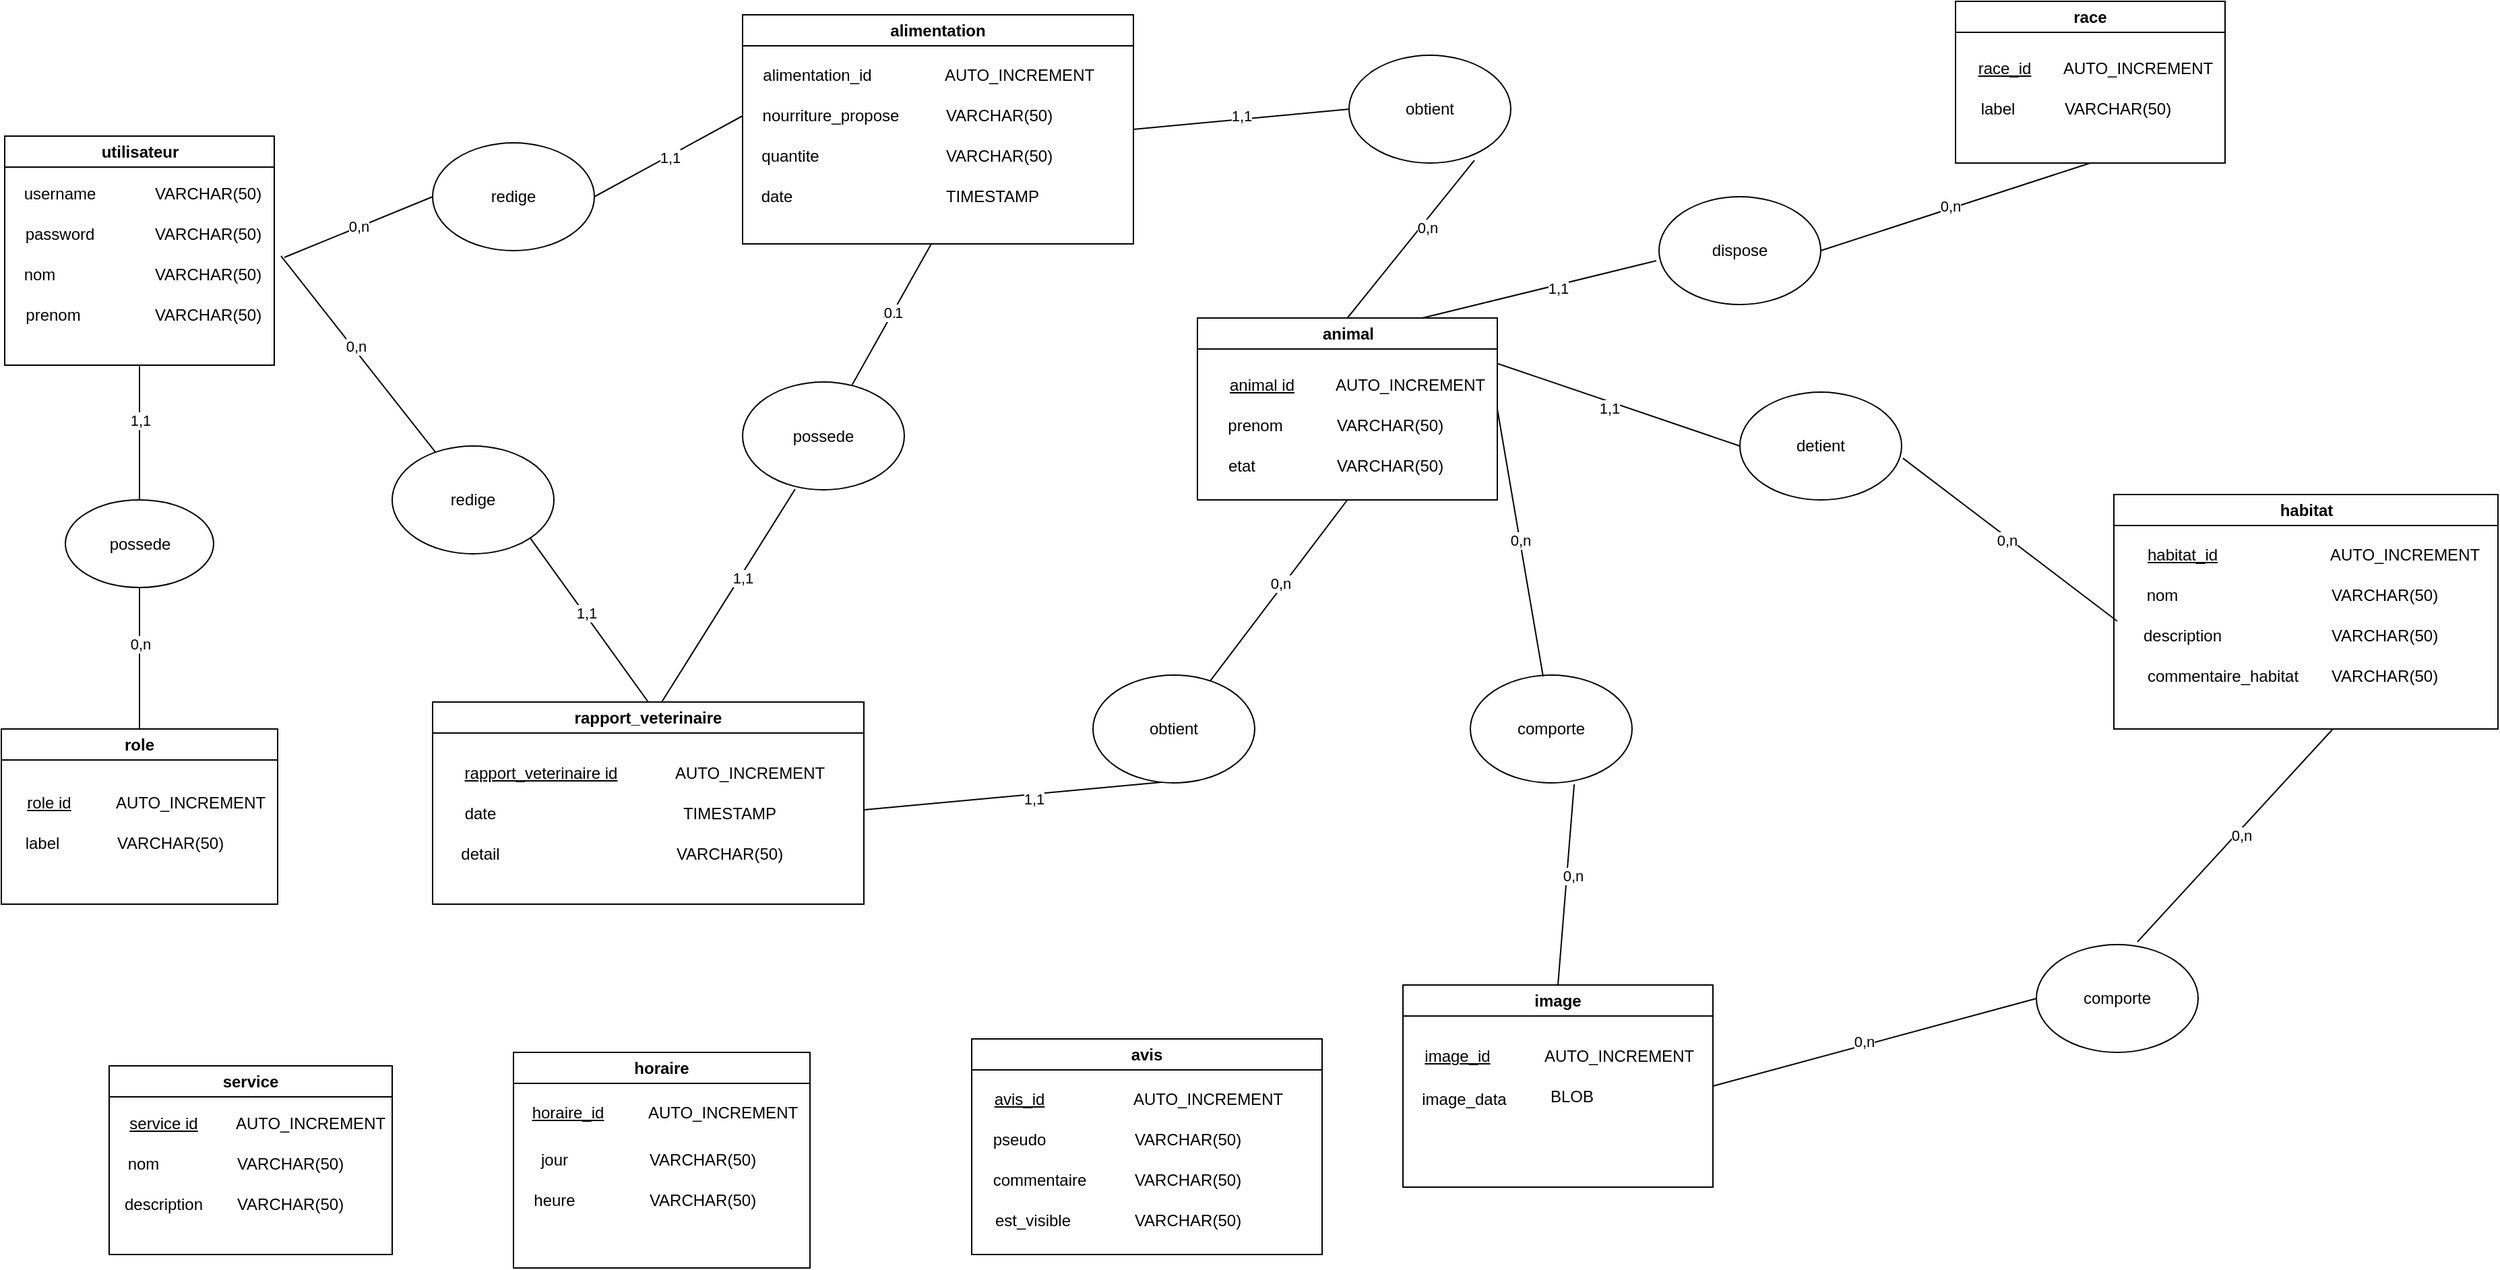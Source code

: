 <mxfile version="24.6.3" type="github">
  <diagram id="C5RBs43oDa-KdzZeNtuy" name="Page-1">
    <mxGraphModel dx="2074" dy="1142" grid="1" gridSize="10" guides="1" tooltips="1" connect="1" arrows="1" fold="1" page="1" pageScale="1" pageWidth="4681" pageHeight="3300" math="0" shadow="0">
      <root>
        <mxCell id="WIyWlLk6GJQsqaUBKTNV-0" />
        <mxCell id="WIyWlLk6GJQsqaUBKTNV-1" parent="WIyWlLk6GJQsqaUBKTNV-0" />
        <mxCell id="Gx_32QAgRP-pfGzvtidm-7" value="utilisateur" style="swimlane;whiteSpace=wrap;html=1;" parent="WIyWlLk6GJQsqaUBKTNV-1" vertex="1">
          <mxGeometry x="82.5" y="120" width="200" height="170" as="geometry" />
        </mxCell>
        <mxCell id="Gx_32QAgRP-pfGzvtidm-8" value="username" style="text;html=1;align=center;verticalAlign=middle;resizable=0;points=[];autosize=1;strokeColor=none;fillColor=none;" parent="Gx_32QAgRP-pfGzvtidm-7" vertex="1">
          <mxGeometry y="28" width="80" height="30" as="geometry" />
        </mxCell>
        <mxCell id="Gx_32QAgRP-pfGzvtidm-11" value="VARCHAR(50)" style="text;html=1;align=center;verticalAlign=middle;resizable=0;points=[];autosize=1;strokeColor=none;fillColor=none;" parent="Gx_32QAgRP-pfGzvtidm-7" vertex="1">
          <mxGeometry x="100" y="58" width="100" height="30" as="geometry" />
        </mxCell>
        <mxCell id="Gx_32QAgRP-pfGzvtidm-14" value="VARCHAR(50)" style="text;html=1;align=center;verticalAlign=middle;resizable=0;points=[];autosize=1;strokeColor=none;fillColor=none;" parent="Gx_32QAgRP-pfGzvtidm-7" vertex="1">
          <mxGeometry x="100" y="88" width="100" height="30" as="geometry" />
        </mxCell>
        <mxCell id="Gx_32QAgRP-pfGzvtidm-15" value="VARCHAR(50)" style="text;html=1;align=center;verticalAlign=middle;resizable=0;points=[];autosize=1;strokeColor=none;fillColor=none;" parent="Gx_32QAgRP-pfGzvtidm-7" vertex="1">
          <mxGeometry x="100" y="118" width="100" height="30" as="geometry" />
        </mxCell>
        <mxCell id="Gx_32QAgRP-pfGzvtidm-9" value="VARCHAR(50)" style="text;html=1;align=center;verticalAlign=middle;resizable=0;points=[];autosize=1;strokeColor=none;fillColor=none;" parent="Gx_32QAgRP-pfGzvtidm-7" vertex="1">
          <mxGeometry x="100" y="28" width="100" height="30" as="geometry" />
        </mxCell>
        <mxCell id="Gx_32QAgRP-pfGzvtidm-13" value="prenom" style="text;html=1;align=center;verticalAlign=middle;resizable=0;points=[];autosize=1;strokeColor=none;fillColor=none;" parent="Gx_32QAgRP-pfGzvtidm-7" vertex="1">
          <mxGeometry y="118" width="70" height="30" as="geometry" />
        </mxCell>
        <mxCell id="Gx_32QAgRP-pfGzvtidm-12" value="nom" style="text;html=1;align=center;verticalAlign=middle;resizable=0;points=[];autosize=1;strokeColor=none;fillColor=none;" parent="Gx_32QAgRP-pfGzvtidm-7" vertex="1">
          <mxGeometry y="88" width="50" height="30" as="geometry" />
        </mxCell>
        <mxCell id="Gx_32QAgRP-pfGzvtidm-10" value="&lt;div&gt;password&lt;/div&gt;" style="text;html=1;align=center;verticalAlign=middle;resizable=0;points=[];autosize=1;strokeColor=none;fillColor=none;" parent="Gx_32QAgRP-pfGzvtidm-7" vertex="1">
          <mxGeometry y="58" width="80" height="30" as="geometry" />
        </mxCell>
        <mxCell id="Gx_32QAgRP-pfGzvtidm-16" value="service" style="swimlane;whiteSpace=wrap;html=1;startSize=23;" parent="WIyWlLk6GJQsqaUBKTNV-1" vertex="1">
          <mxGeometry x="160" y="810" width="210" height="140" as="geometry" />
        </mxCell>
        <mxCell id="Gx_32QAgRP-pfGzvtidm-24" value="&lt;u&gt;service id&lt;/u&gt;" style="text;html=1;align=center;verticalAlign=middle;resizable=0;points=[];autosize=1;strokeColor=none;fillColor=none;" parent="Gx_32QAgRP-pfGzvtidm-16" vertex="1">
          <mxGeometry y="28" width="80" height="30" as="geometry" />
        </mxCell>
        <mxCell id="Gx_32QAgRP-pfGzvtidm-29" value="VARCHAR(50)" style="text;html=1;align=center;verticalAlign=middle;resizable=0;points=[];autosize=1;strokeColor=none;fillColor=none;" parent="Gx_32QAgRP-pfGzvtidm-16" vertex="1">
          <mxGeometry x="84" y="58" width="100" height="30" as="geometry" />
        </mxCell>
        <mxCell id="Gx_32QAgRP-pfGzvtidm-30" value="VARCHAR(50)" style="text;html=1;align=center;verticalAlign=middle;resizable=0;points=[];autosize=1;strokeColor=none;fillColor=none;" parent="Gx_32QAgRP-pfGzvtidm-16" vertex="1">
          <mxGeometry x="84" y="88" width="100" height="30" as="geometry" />
        </mxCell>
        <mxCell id="Gx_32QAgRP-pfGzvtidm-28" value="description" style="text;html=1;align=center;verticalAlign=middle;resizable=0;points=[];autosize=1;strokeColor=none;fillColor=none;" parent="Gx_32QAgRP-pfGzvtidm-16" vertex="1">
          <mxGeometry y="88" width="80" height="30" as="geometry" />
        </mxCell>
        <mxCell id="Gx_32QAgRP-pfGzvtidm-27" value="nom" style="text;html=1;align=center;verticalAlign=middle;resizable=0;points=[];autosize=1;strokeColor=none;fillColor=none;" parent="Gx_32QAgRP-pfGzvtidm-16" vertex="1">
          <mxGeometry y="58" width="50" height="30" as="geometry" />
        </mxCell>
        <mxCell id="Gx_32QAgRP-pfGzvtidm-25" value="AUTO_INCREMENT" style="text;html=1;align=center;verticalAlign=middle;resizable=0;points=[];autosize=1;strokeColor=none;fillColor=none;" parent="Gx_32QAgRP-pfGzvtidm-16" vertex="1">
          <mxGeometry x="84" y="28" width="130" height="30" as="geometry" />
        </mxCell>
        <mxCell id="Gx_32QAgRP-pfGzvtidm-17" value="role" style="swimlane;whiteSpace=wrap;html=1;" parent="WIyWlLk6GJQsqaUBKTNV-1" vertex="1">
          <mxGeometry x="80" y="560" width="205" height="130" as="geometry" />
        </mxCell>
        <mxCell id="Gx_32QAgRP-pfGzvtidm-19" value="&lt;u&gt;role id&lt;/u&gt;" style="text;html=1;align=center;verticalAlign=middle;resizable=0;points=[];autosize=1;strokeColor=none;fillColor=none;" parent="Gx_32QAgRP-pfGzvtidm-17" vertex="1">
          <mxGeometry x="5" y="40" width="60" height="30" as="geometry" />
        </mxCell>
        <mxCell id="Gx_32QAgRP-pfGzvtidm-20" value="AUTO_INCREMENT" style="text;html=1;align=center;verticalAlign=middle;resizable=0;points=[];autosize=1;strokeColor=none;fillColor=none;" parent="Gx_32QAgRP-pfGzvtidm-17" vertex="1">
          <mxGeometry x="75" y="40" width="130" height="30" as="geometry" />
        </mxCell>
        <mxCell id="Gx_32QAgRP-pfGzvtidm-21" value="label" style="text;html=1;align=center;verticalAlign=middle;resizable=0;points=[];autosize=1;strokeColor=none;fillColor=none;" parent="Gx_32QAgRP-pfGzvtidm-17" vertex="1">
          <mxGeometry x="5" y="70" width="50" height="30" as="geometry" />
        </mxCell>
        <mxCell id="Gx_32QAgRP-pfGzvtidm-23" value="VARCHAR(50)" style="text;html=1;align=center;verticalAlign=middle;resizable=0;points=[];autosize=1;strokeColor=none;fillColor=none;" parent="Gx_32QAgRP-pfGzvtidm-17" vertex="1">
          <mxGeometry x="75" y="70" width="100" height="30" as="geometry" />
        </mxCell>
        <mxCell id="Gx_32QAgRP-pfGzvtidm-18" value="rapport_veterinaire" style="swimlane;whiteSpace=wrap;html=1;" parent="WIyWlLk6GJQsqaUBKTNV-1" vertex="1">
          <mxGeometry x="400" y="540" width="320" height="150" as="geometry" />
        </mxCell>
        <mxCell id="Gx_32QAgRP-pfGzvtidm-32" value="date" style="text;html=1;align=center;verticalAlign=middle;resizable=0;points=[];autosize=1;strokeColor=none;fillColor=none;" parent="Gx_32QAgRP-pfGzvtidm-18" vertex="1">
          <mxGeometry x="10" y="68" width="50" height="30" as="geometry" />
        </mxCell>
        <mxCell id="Gx_32QAgRP-pfGzvtidm-31" value="&lt;u&gt;rapport_veterinaire id&lt;/u&gt;" style="text;html=1;align=center;verticalAlign=middle;resizable=0;points=[];autosize=1;strokeColor=none;fillColor=none;" parent="Gx_32QAgRP-pfGzvtidm-18" vertex="1">
          <mxGeometry x="10" y="38" width="140" height="30" as="geometry" />
        </mxCell>
        <mxCell id="Gx_32QAgRP-pfGzvtidm-34" value="AUTO_INCREMENT" style="text;html=1;align=center;verticalAlign=middle;resizable=0;points=[];autosize=1;strokeColor=none;fillColor=none;" parent="Gx_32QAgRP-pfGzvtidm-18" vertex="1">
          <mxGeometry x="170" y="38" width="130" height="30" as="geometry" />
        </mxCell>
        <mxCell id="Gx_32QAgRP-pfGzvtidm-35" value="TIMESTAMP" style="text;html=1;align=center;verticalAlign=middle;resizable=0;points=[];autosize=1;strokeColor=none;fillColor=none;" parent="Gx_32QAgRP-pfGzvtidm-18" vertex="1">
          <mxGeometry x="175" y="68" width="90" height="30" as="geometry" />
        </mxCell>
        <mxCell id="Gx_32QAgRP-pfGzvtidm-36" value="detail" style="text;html=1;align=center;verticalAlign=middle;resizable=0;points=[];autosize=1;strokeColor=none;fillColor=none;" parent="Gx_32QAgRP-pfGzvtidm-18" vertex="1">
          <mxGeometry x="10" y="98" width="50" height="30" as="geometry" />
        </mxCell>
        <mxCell id="Gx_32QAgRP-pfGzvtidm-37" value="VARCHAR(50)" style="text;html=1;align=center;verticalAlign=middle;resizable=0;points=[];autosize=1;strokeColor=none;fillColor=none;" parent="Gx_32QAgRP-pfGzvtidm-18" vertex="1">
          <mxGeometry x="170" y="98" width="100" height="30" as="geometry" />
        </mxCell>
        <mxCell id="Gx_32QAgRP-pfGzvtidm-38" value="animal" style="swimlane;whiteSpace=wrap;html=1;startSize=23;" parent="WIyWlLk6GJQsqaUBKTNV-1" vertex="1">
          <mxGeometry x="967.5" y="255" width="222.5" height="135" as="geometry" />
        </mxCell>
        <mxCell id="Gx_32QAgRP-pfGzvtidm-41" value="&lt;u&gt;animal id&lt;/u&gt;" style="text;html=1;align=center;verticalAlign=middle;resizable=0;points=[];autosize=1;strokeColor=none;fillColor=none;" parent="Gx_32QAgRP-pfGzvtidm-38" vertex="1">
          <mxGeometry x="12.5" y="35" width="70" height="30" as="geometry" />
        </mxCell>
        <mxCell id="Gx_32QAgRP-pfGzvtidm-42" value="AUTO_INCREMENT" style="text;html=1;align=center;verticalAlign=middle;resizable=0;points=[];autosize=1;strokeColor=none;fillColor=none;" parent="Gx_32QAgRP-pfGzvtidm-38" vertex="1">
          <mxGeometry x="92.5" y="35" width="130" height="30" as="geometry" />
        </mxCell>
        <mxCell id="Gx_32QAgRP-pfGzvtidm-44" value="etat" style="text;html=1;align=center;verticalAlign=middle;resizable=0;points=[];autosize=1;strokeColor=none;fillColor=none;" parent="Gx_32QAgRP-pfGzvtidm-38" vertex="1">
          <mxGeometry x="12.5" y="95" width="40" height="30" as="geometry" />
        </mxCell>
        <mxCell id="Gx_32QAgRP-pfGzvtidm-45" value="VARCHAR(50)" style="text;html=1;align=center;verticalAlign=middle;resizable=0;points=[];autosize=1;strokeColor=none;fillColor=none;" parent="Gx_32QAgRP-pfGzvtidm-38" vertex="1">
          <mxGeometry x="92.5" y="65" width="100" height="30" as="geometry" />
        </mxCell>
        <mxCell id="Gx_32QAgRP-pfGzvtidm-46" value="VARCHAR(50)" style="text;html=1;align=center;verticalAlign=middle;resizable=0;points=[];autosize=1;strokeColor=none;fillColor=none;" parent="Gx_32QAgRP-pfGzvtidm-38" vertex="1">
          <mxGeometry x="92.5" y="95" width="100" height="30" as="geometry" />
        </mxCell>
        <mxCell id="Gx_32QAgRP-pfGzvtidm-43" value="prenom" style="text;html=1;align=center;verticalAlign=middle;resizable=0;points=[];autosize=1;strokeColor=none;fillColor=none;" parent="Gx_32QAgRP-pfGzvtidm-38" vertex="1">
          <mxGeometry x="7.5" y="65" width="70" height="30" as="geometry" />
        </mxCell>
        <mxCell id="Gx_32QAgRP-pfGzvtidm-39" value="race" style="swimlane;whiteSpace=wrap;html=1;" parent="WIyWlLk6GJQsqaUBKTNV-1" vertex="1">
          <mxGeometry x="1530" y="20" width="200" height="120" as="geometry" />
        </mxCell>
        <mxCell id="Gx_32QAgRP-pfGzvtidm-48" value="label" style="text;html=1;align=center;verticalAlign=middle;resizable=0;points=[];autosize=1;strokeColor=none;fillColor=none;" parent="Gx_32QAgRP-pfGzvtidm-39" vertex="1">
          <mxGeometry x="6" y="65" width="50" height="30" as="geometry" />
        </mxCell>
        <mxCell id="Gx_32QAgRP-pfGzvtidm-47" value="&lt;u&gt;race_id&lt;/u&gt;" style="text;html=1;align=center;verticalAlign=middle;resizable=0;points=[];autosize=1;strokeColor=none;fillColor=none;" parent="Gx_32QAgRP-pfGzvtidm-39" vertex="1">
          <mxGeometry x="6" y="35" width="60" height="30" as="geometry" />
        </mxCell>
        <mxCell id="Gx_32QAgRP-pfGzvtidm-51" value="AUTO_INCREMENT" style="text;html=1;align=center;verticalAlign=middle;resizable=0;points=[];autosize=1;strokeColor=none;fillColor=none;" parent="Gx_32QAgRP-pfGzvtidm-39" vertex="1">
          <mxGeometry x="70" y="35" width="130" height="30" as="geometry" />
        </mxCell>
        <mxCell id="Gx_32QAgRP-pfGzvtidm-52" value="VARCHAR(50)" style="text;html=1;align=center;verticalAlign=middle;resizable=0;points=[];autosize=1;strokeColor=none;fillColor=none;" parent="Gx_32QAgRP-pfGzvtidm-39" vertex="1">
          <mxGeometry x="70" y="65" width="100" height="30" as="geometry" />
        </mxCell>
        <mxCell id="Gx_32QAgRP-pfGzvtidm-63" value="image" style="swimlane;whiteSpace=wrap;html=1;" parent="WIyWlLk6GJQsqaUBKTNV-1" vertex="1">
          <mxGeometry x="1120" y="750" width="230" height="150" as="geometry">
            <mxRectangle x="890" y="430" width="140" height="30" as="alternateBounds" />
          </mxGeometry>
        </mxCell>
        <mxCell id="Gx_32QAgRP-pfGzvtidm-64" value="&lt;u&gt;image_id&lt;/u&gt;" style="text;html=1;align=center;verticalAlign=middle;resizable=0;points=[];autosize=1;strokeColor=none;fillColor=none;" parent="Gx_32QAgRP-pfGzvtidm-63" vertex="1">
          <mxGeometry y="38" width="80" height="30" as="geometry" />
        </mxCell>
        <mxCell id="Gx_32QAgRP-pfGzvtidm-66" value="BLOB" style="text;html=1;align=center;verticalAlign=middle;resizable=0;points=[];autosize=1;strokeColor=none;fillColor=none;" parent="Gx_32QAgRP-pfGzvtidm-63" vertex="1">
          <mxGeometry x="95" y="68" width="60" height="30" as="geometry" />
        </mxCell>
        <mxCell id="Gx_32QAgRP-pfGzvtidm-67" value="AUTO_INCREMENT" style="text;html=1;align=center;verticalAlign=middle;resizable=0;points=[];autosize=1;strokeColor=none;fillColor=none;" parent="Gx_32QAgRP-pfGzvtidm-63" vertex="1">
          <mxGeometry x="95" y="38" width="130" height="30" as="geometry" />
        </mxCell>
        <mxCell id="Gx_32QAgRP-pfGzvtidm-65" value="image_data" style="text;html=1;align=center;verticalAlign=middle;resizable=0;points=[];autosize=1;strokeColor=none;fillColor=none;" parent="Gx_32QAgRP-pfGzvtidm-63" vertex="1">
          <mxGeometry y="70" width="90" height="30" as="geometry" />
        </mxCell>
        <mxCell id="Gx_32QAgRP-pfGzvtidm-40" value="habitat" style="swimlane;whiteSpace=wrap;html=1;" parent="WIyWlLk6GJQsqaUBKTNV-1" vertex="1">
          <mxGeometry x="1647.5" y="386" width="285" height="174" as="geometry" />
        </mxCell>
        <mxCell id="Gx_32QAgRP-pfGzvtidm-49" value="&lt;u&gt;habitat_id&lt;/u&gt;" style="text;html=1;align=center;verticalAlign=middle;resizable=0;points=[];autosize=1;strokeColor=none;fillColor=none;" parent="Gx_32QAgRP-pfGzvtidm-40" vertex="1">
          <mxGeometry x="10" y="30" width="80" height="30" as="geometry" />
        </mxCell>
        <mxCell id="Gx_32QAgRP-pfGzvtidm-53" value="AUTO_INCREMENT" style="text;html=1;align=center;verticalAlign=middle;resizable=0;points=[];autosize=1;strokeColor=none;fillColor=none;" parent="Gx_32QAgRP-pfGzvtidm-40" vertex="1">
          <mxGeometry x="150" y="30" width="130" height="30" as="geometry" />
        </mxCell>
        <mxCell id="Gx_32QAgRP-pfGzvtidm-54" value="nom" style="text;html=1;align=center;verticalAlign=middle;resizable=0;points=[];autosize=1;strokeColor=none;fillColor=none;" parent="Gx_32QAgRP-pfGzvtidm-40" vertex="1">
          <mxGeometry x="10" y="60" width="50" height="30" as="geometry" />
        </mxCell>
        <mxCell id="Gx_32QAgRP-pfGzvtidm-55" value="description" style="text;html=1;align=center;verticalAlign=middle;resizable=0;points=[];autosize=1;strokeColor=none;fillColor=none;" parent="Gx_32QAgRP-pfGzvtidm-40" vertex="1">
          <mxGeometry x="10" y="90" width="80" height="30" as="geometry" />
        </mxCell>
        <mxCell id="Gx_32QAgRP-pfGzvtidm-56" value="commentaire_habitat" style="text;html=1;align=center;verticalAlign=middle;resizable=0;points=[];autosize=1;strokeColor=none;fillColor=none;" parent="Gx_32QAgRP-pfGzvtidm-40" vertex="1">
          <mxGeometry x="10" y="120" width="140" height="30" as="geometry" />
        </mxCell>
        <mxCell id="Gx_32QAgRP-pfGzvtidm-61" value="VARCHAR(50)" style="text;html=1;align=center;verticalAlign=middle;resizable=0;points=[];autosize=1;strokeColor=none;fillColor=none;" parent="Gx_32QAgRP-pfGzvtidm-40" vertex="1">
          <mxGeometry x="150" y="120" width="100" height="30" as="geometry" />
        </mxCell>
        <mxCell id="Gx_32QAgRP-pfGzvtidm-60" value="VARCHAR(50)" style="text;html=1;align=center;verticalAlign=middle;resizable=0;points=[];autosize=1;strokeColor=none;fillColor=none;" parent="Gx_32QAgRP-pfGzvtidm-40" vertex="1">
          <mxGeometry x="150" y="90" width="100" height="30" as="geometry" />
        </mxCell>
        <mxCell id="Gx_32QAgRP-pfGzvtidm-62" value="VARCHAR(50)" style="text;html=1;align=center;verticalAlign=middle;resizable=0;points=[];autosize=1;strokeColor=none;fillColor=none;" parent="Gx_32QAgRP-pfGzvtidm-40" vertex="1">
          <mxGeometry x="150" y="60" width="100" height="30" as="geometry" />
        </mxCell>
        <mxCell id="Gx_32QAgRP-pfGzvtidm-68" value="avis" style="swimlane;whiteSpace=wrap;html=1;" parent="WIyWlLk6GJQsqaUBKTNV-1" vertex="1">
          <mxGeometry x="800" y="790" width="260" height="160" as="geometry" />
        </mxCell>
        <mxCell id="Gx_32QAgRP-pfGzvtidm-69" value="&lt;u&gt;avis_id&lt;/u&gt;" style="text;html=1;align=center;verticalAlign=middle;resizable=0;points=[];autosize=1;strokeColor=none;fillColor=none;" parent="Gx_32QAgRP-pfGzvtidm-68" vertex="1">
          <mxGeometry x="5" y="30" width="60" height="30" as="geometry" />
        </mxCell>
        <mxCell id="Gx_32QAgRP-pfGzvtidm-72" value="AUTO_INCREMENT" style="text;html=1;align=center;verticalAlign=middle;resizable=0;points=[];autosize=1;strokeColor=none;fillColor=none;" parent="Gx_32QAgRP-pfGzvtidm-68" vertex="1">
          <mxGeometry x="110" y="30" width="130" height="30" as="geometry" />
        </mxCell>
        <mxCell id="Gx_32QAgRP-pfGzvtidm-70" value="pseudo" style="text;html=1;align=center;verticalAlign=middle;resizable=0;points=[];autosize=1;strokeColor=none;fillColor=none;rotation=0;" parent="Gx_32QAgRP-pfGzvtidm-68" vertex="1">
          <mxGeometry y="60" width="70" height="30" as="geometry" />
        </mxCell>
        <mxCell id="Gx_32QAgRP-pfGzvtidm-71" value="commentaire" style="text;html=1;align=center;verticalAlign=middle;resizable=0;points=[];autosize=1;strokeColor=none;fillColor=none;" parent="Gx_32QAgRP-pfGzvtidm-68" vertex="1">
          <mxGeometry y="90" width="100" height="30" as="geometry" />
        </mxCell>
        <mxCell id="Gx_32QAgRP-pfGzvtidm-73" value="est_visible" style="text;html=1;align=center;verticalAlign=middle;resizable=0;points=[];autosize=1;strokeColor=none;fillColor=none;" parent="Gx_32QAgRP-pfGzvtidm-68" vertex="1">
          <mxGeometry x="5" y="120" width="80" height="30" as="geometry" />
        </mxCell>
        <mxCell id="Gx_32QAgRP-pfGzvtidm-76" value="VARCHAR(50)" style="text;html=1;align=center;verticalAlign=middle;resizable=0;points=[];autosize=1;strokeColor=none;fillColor=none;" parent="Gx_32QAgRP-pfGzvtidm-68" vertex="1">
          <mxGeometry x="110" y="60" width="100" height="30" as="geometry" />
        </mxCell>
        <mxCell id="Gx_32QAgRP-pfGzvtidm-75" value="VARCHAR(50)" style="text;html=1;align=center;verticalAlign=middle;resizable=0;points=[];autosize=1;strokeColor=none;fillColor=none;" parent="Gx_32QAgRP-pfGzvtidm-68" vertex="1">
          <mxGeometry x="110" y="90" width="100" height="30" as="geometry" />
        </mxCell>
        <mxCell id="Gx_32QAgRP-pfGzvtidm-74" value="VARCHAR(50)" style="text;html=1;align=center;verticalAlign=middle;resizable=0;points=[];autosize=1;strokeColor=none;fillColor=none;" parent="Gx_32QAgRP-pfGzvtidm-68" vertex="1">
          <mxGeometry x="110" y="120" width="100" height="30" as="geometry" />
        </mxCell>
        <mxCell id="Gx_32QAgRP-pfGzvtidm-79" value="alimentation" style="swimlane;whiteSpace=wrap;html=1;" parent="WIyWlLk6GJQsqaUBKTNV-1" vertex="1">
          <mxGeometry x="630" y="30" width="290" height="170" as="geometry" />
        </mxCell>
        <mxCell id="Gx_32QAgRP-pfGzvtidm-80" value="alimentation_id" style="text;html=1;align=center;verticalAlign=middle;resizable=0;points=[];autosize=1;strokeColor=none;fillColor=none;" parent="Gx_32QAgRP-pfGzvtidm-79" vertex="1">
          <mxGeometry y="30" width="110" height="30" as="geometry" />
        </mxCell>
        <mxCell id="Gx_32QAgRP-pfGzvtidm-81" value="AUTO_INCREMENT" style="text;html=1;align=center;verticalAlign=middle;resizable=0;points=[];autosize=1;strokeColor=none;fillColor=none;" parent="Gx_32QAgRP-pfGzvtidm-79" vertex="1">
          <mxGeometry x="140" y="30" width="130" height="30" as="geometry" />
        </mxCell>
        <mxCell id="Gx_32QAgRP-pfGzvtidm-82" value="nourriture_propose" style="text;html=1;align=center;verticalAlign=middle;resizable=0;points=[];autosize=1;strokeColor=none;fillColor=none;" parent="Gx_32QAgRP-pfGzvtidm-79" vertex="1">
          <mxGeometry y="60" width="130" height="30" as="geometry" />
        </mxCell>
        <mxCell id="Gx_32QAgRP-pfGzvtidm-83" value="VARCHAR(50)" style="text;html=1;align=center;verticalAlign=middle;resizable=0;points=[];autosize=1;strokeColor=none;fillColor=none;" parent="Gx_32QAgRP-pfGzvtidm-79" vertex="1">
          <mxGeometry x="140" y="60" width="100" height="30" as="geometry" />
        </mxCell>
        <mxCell id="Gx_32QAgRP-pfGzvtidm-84" value="quantite" style="text;html=1;align=center;verticalAlign=middle;resizable=0;points=[];autosize=1;strokeColor=none;fillColor=none;" parent="Gx_32QAgRP-pfGzvtidm-79" vertex="1">
          <mxGeometry y="90" width="70" height="30" as="geometry" />
        </mxCell>
        <mxCell id="Gx_32QAgRP-pfGzvtidm-85" value="VARCHAR(50)" style="text;html=1;align=center;verticalAlign=middle;resizable=0;points=[];autosize=1;strokeColor=none;fillColor=none;" parent="Gx_32QAgRP-pfGzvtidm-79" vertex="1">
          <mxGeometry x="140" y="90" width="100" height="30" as="geometry" />
        </mxCell>
        <mxCell id="Gx_32QAgRP-pfGzvtidm-86" value="date" style="text;html=1;align=center;verticalAlign=middle;resizable=0;points=[];autosize=1;strokeColor=none;fillColor=none;" parent="Gx_32QAgRP-pfGzvtidm-79" vertex="1">
          <mxGeometry y="120" width="50" height="30" as="geometry" />
        </mxCell>
        <mxCell id="PY_8za8JuoIm6AC52b_F-0" value="TIMESTAMP" style="text;html=1;align=center;verticalAlign=middle;resizable=0;points=[];autosize=1;strokeColor=none;fillColor=none;" parent="Gx_32QAgRP-pfGzvtidm-79" vertex="1">
          <mxGeometry x="140" y="120" width="90" height="30" as="geometry" />
        </mxCell>
        <mxCell id="Gx_32QAgRP-pfGzvtidm-94" value="possede" style="ellipse;whiteSpace=wrap;html=1;" parent="WIyWlLk6GJQsqaUBKTNV-1" vertex="1">
          <mxGeometry x="127.5" y="390" width="110" height="65" as="geometry" />
        </mxCell>
        <mxCell id="Gx_32QAgRP-pfGzvtidm-98" value="" style="endArrow=none;html=1;rounded=0;exitX=0.5;exitY=0;exitDx=0;exitDy=0;entryX=0.5;entryY=1;entryDx=0;entryDy=0;" parent="WIyWlLk6GJQsqaUBKTNV-1" source="Gx_32QAgRP-pfGzvtidm-17" target="Gx_32QAgRP-pfGzvtidm-94" edge="1">
          <mxGeometry width="50" height="50" relative="1" as="geometry">
            <mxPoint x="920" y="520" as="sourcePoint" />
            <mxPoint x="970" y="470" as="targetPoint" />
          </mxGeometry>
        </mxCell>
        <mxCell id="Gx_32QAgRP-pfGzvtidm-131" value="0,n" style="edgeLabel;html=1;align=center;verticalAlign=middle;resizable=0;points=[];" parent="Gx_32QAgRP-pfGzvtidm-98" vertex="1" connectable="0">
          <mxGeometry x="0.2" y="1" relative="1" as="geometry">
            <mxPoint x="1" as="offset" />
          </mxGeometry>
        </mxCell>
        <mxCell id="Gx_32QAgRP-pfGzvtidm-101" value="" style="endArrow=none;html=1;rounded=0;exitX=0.5;exitY=0;exitDx=0;exitDy=0;entryX=0.5;entryY=1;entryDx=0;entryDy=0;" parent="WIyWlLk6GJQsqaUBKTNV-1" source="Gx_32QAgRP-pfGzvtidm-94" target="Gx_32QAgRP-pfGzvtidm-7" edge="1">
          <mxGeometry width="50" height="50" relative="1" as="geometry">
            <mxPoint x="920" y="520" as="sourcePoint" />
            <mxPoint x="970" y="470" as="targetPoint" />
          </mxGeometry>
        </mxCell>
        <mxCell id="Gx_32QAgRP-pfGzvtidm-132" value="1,1" style="edgeLabel;html=1;align=center;verticalAlign=middle;resizable=0;points=[];" parent="Gx_32QAgRP-pfGzvtidm-101" vertex="1" connectable="0">
          <mxGeometry x="0.18" y="1" relative="1" as="geometry">
            <mxPoint x="1" as="offset" />
          </mxGeometry>
        </mxCell>
        <mxCell id="Gx_32QAgRP-pfGzvtidm-102" value="redige" style="ellipse;whiteSpace=wrap;html=1;" parent="WIyWlLk6GJQsqaUBKTNV-1" vertex="1">
          <mxGeometry x="370" y="350" width="120" height="80" as="geometry" />
        </mxCell>
        <mxCell id="Gx_32QAgRP-pfGzvtidm-104" value="" style="endArrow=none;html=1;rounded=0;exitX=0.5;exitY=0;exitDx=0;exitDy=0;entryX=1;entryY=1;entryDx=0;entryDy=0;" parent="WIyWlLk6GJQsqaUBKTNV-1" source="Gx_32QAgRP-pfGzvtidm-18" target="Gx_32QAgRP-pfGzvtidm-102" edge="1">
          <mxGeometry width="50" height="50" relative="1" as="geometry">
            <mxPoint x="920" y="520" as="sourcePoint" />
            <mxPoint x="970" y="470" as="targetPoint" />
          </mxGeometry>
        </mxCell>
        <mxCell id="Gx_32QAgRP-pfGzvtidm-134" value="1,1" style="edgeLabel;html=1;align=center;verticalAlign=middle;resizable=0;points=[];" parent="Gx_32QAgRP-pfGzvtidm-104" vertex="1" connectable="0">
          <mxGeometry x="0.073" y="-1" relative="1" as="geometry">
            <mxPoint as="offset" />
          </mxGeometry>
        </mxCell>
        <mxCell id="Gx_32QAgRP-pfGzvtidm-105" value="" style="endArrow=none;html=1;rounded=0;entryX=1.05;entryY=0.033;entryDx=0;entryDy=0;entryPerimeter=0;" parent="WIyWlLk6GJQsqaUBKTNV-1" source="Gx_32QAgRP-pfGzvtidm-102" target="Gx_32QAgRP-pfGzvtidm-14" edge="1">
          <mxGeometry width="50" height="50" relative="1" as="geometry">
            <mxPoint x="920" y="520" as="sourcePoint" />
            <mxPoint x="970" y="470" as="targetPoint" />
          </mxGeometry>
        </mxCell>
        <mxCell id="Gx_32QAgRP-pfGzvtidm-133" value="0,n" style="edgeLabel;html=1;align=center;verticalAlign=middle;resizable=0;points=[];" parent="Gx_32QAgRP-pfGzvtidm-105" vertex="1" connectable="0">
          <mxGeometry x="0.061" y="-2" relative="1" as="geometry">
            <mxPoint as="offset" />
          </mxGeometry>
        </mxCell>
        <mxCell id="Gx_32QAgRP-pfGzvtidm-106" value="obtient" style="ellipse;whiteSpace=wrap;html=1;" parent="WIyWlLk6GJQsqaUBKTNV-1" vertex="1">
          <mxGeometry x="890" y="520" width="120" height="80" as="geometry" />
        </mxCell>
        <mxCell id="Gx_32QAgRP-pfGzvtidm-107" value="" style="endArrow=none;html=1;rounded=0;exitX=0.5;exitY=0;exitDx=0;exitDy=0;entryX=0.425;entryY=0.994;entryDx=0;entryDy=0;entryPerimeter=0;" parent="WIyWlLk6GJQsqaUBKTNV-1" target="Gx_32QAgRP-pfGzvtidm-106" edge="1">
          <mxGeometry width="50" height="50" relative="1" as="geometry">
            <mxPoint x="720" y="620" as="sourcePoint" />
            <mxPoint x="980" y="550" as="targetPoint" />
          </mxGeometry>
        </mxCell>
        <mxCell id="Gx_32QAgRP-pfGzvtidm-135" value="1,1" style="edgeLabel;html=1;align=center;verticalAlign=middle;resizable=0;points=[];" parent="Gx_32QAgRP-pfGzvtidm-107" vertex="1" connectable="0">
          <mxGeometry x="0.139" y="-2" relative="1" as="geometry">
            <mxPoint y="1" as="offset" />
          </mxGeometry>
        </mxCell>
        <mxCell id="Gx_32QAgRP-pfGzvtidm-108" value="" style="endArrow=none;html=1;rounded=0;exitX=0.5;exitY=1;exitDx=0;exitDy=0;" parent="WIyWlLk6GJQsqaUBKTNV-1" source="Gx_32QAgRP-pfGzvtidm-38" target="Gx_32QAgRP-pfGzvtidm-106" edge="1">
          <mxGeometry width="50" height="50" relative="1" as="geometry">
            <mxPoint x="920" y="520" as="sourcePoint" />
            <mxPoint x="970" y="470" as="targetPoint" />
          </mxGeometry>
        </mxCell>
        <mxCell id="Gx_32QAgRP-pfGzvtidm-136" value="0,n" style="edgeLabel;html=1;align=center;verticalAlign=middle;resizable=0;points=[];" parent="Gx_32QAgRP-pfGzvtidm-108" vertex="1" connectable="0">
          <mxGeometry x="-0.056" y="-3" relative="1" as="geometry">
            <mxPoint as="offset" />
          </mxGeometry>
        </mxCell>
        <mxCell id="Gx_32QAgRP-pfGzvtidm-109" value="redige" style="ellipse;whiteSpace=wrap;html=1;" parent="WIyWlLk6GJQsqaUBKTNV-1" vertex="1">
          <mxGeometry x="400" y="125" width="120" height="80" as="geometry" />
        </mxCell>
        <mxCell id="Gx_32QAgRP-pfGzvtidm-110" value="" style="endArrow=none;html=1;rounded=0;exitX=1;exitY=0.5;exitDx=0;exitDy=0;entryX=0;entryY=0.5;entryDx=0;entryDy=0;entryPerimeter=0;" parent="WIyWlLk6GJQsqaUBKTNV-1" source="Gx_32QAgRP-pfGzvtidm-109" target="Gx_32QAgRP-pfGzvtidm-82" edge="1">
          <mxGeometry width="50" height="50" relative="1" as="geometry">
            <mxPoint x="920" y="520" as="sourcePoint" />
            <mxPoint x="970" y="470" as="targetPoint" />
          </mxGeometry>
        </mxCell>
        <mxCell id="Gx_32QAgRP-pfGzvtidm-113" value="1,1" style="edgeLabel;html=1;align=center;verticalAlign=middle;resizable=0;points=[];" parent="Gx_32QAgRP-pfGzvtidm-110" vertex="1" connectable="0">
          <mxGeometry x="0.006" y="-1" relative="1" as="geometry">
            <mxPoint as="offset" />
          </mxGeometry>
        </mxCell>
        <mxCell id="Gx_32QAgRP-pfGzvtidm-111" value="" style="endArrow=none;html=1;rounded=0;exitX=0;exitY=0.5;exitDx=0;exitDy=0;" parent="WIyWlLk6GJQsqaUBKTNV-1" source="Gx_32QAgRP-pfGzvtidm-109" edge="1">
          <mxGeometry width="50" height="50" relative="1" as="geometry">
            <mxPoint x="920" y="520" as="sourcePoint" />
            <mxPoint x="290" y="210" as="targetPoint" />
          </mxGeometry>
        </mxCell>
        <mxCell id="Gx_32QAgRP-pfGzvtidm-112" value="0,n" style="edgeLabel;html=1;align=center;verticalAlign=middle;resizable=0;points=[];" parent="Gx_32QAgRP-pfGzvtidm-111" vertex="1" connectable="0">
          <mxGeometry x="-0.01" y="-1" relative="1" as="geometry">
            <mxPoint as="offset" />
          </mxGeometry>
        </mxCell>
        <mxCell id="Gx_32QAgRP-pfGzvtidm-114" value="possede" style="ellipse;whiteSpace=wrap;html=1;" parent="WIyWlLk6GJQsqaUBKTNV-1" vertex="1">
          <mxGeometry x="630" y="302.5" width="120" height="80" as="geometry" />
        </mxCell>
        <mxCell id="Gx_32QAgRP-pfGzvtidm-115" value="" style="endArrow=none;html=1;rounded=0;" parent="WIyWlLk6GJQsqaUBKTNV-1" source="Gx_32QAgRP-pfGzvtidm-114" edge="1">
          <mxGeometry width="50" height="50" relative="1" as="geometry">
            <mxPoint x="710" y="300" as="sourcePoint" />
            <mxPoint x="770" y="200" as="targetPoint" />
          </mxGeometry>
        </mxCell>
        <mxCell id="Gx_32QAgRP-pfGzvtidm-117" value="1,1" style="edgeLabel;html=1;align=center;verticalAlign=middle;resizable=0;points=[];" parent="Gx_32QAgRP-pfGzvtidm-115" vertex="1" connectable="0">
          <mxGeometry x="0.029" y="1" relative="1" as="geometry">
            <mxPoint as="offset" />
          </mxGeometry>
        </mxCell>
        <mxCell id="0TEWWvbF_GHZRG7z3nIJ-0" value="0." style="edgeLabel;html=1;align=center;verticalAlign=middle;resizable=0;points=[];" parent="Gx_32QAgRP-pfGzvtidm-115" vertex="1" connectable="0">
          <mxGeometry x="-0.013" y="2" relative="1" as="geometry">
            <mxPoint y="-1" as="offset" />
          </mxGeometry>
        </mxCell>
        <mxCell id="Gx_32QAgRP-pfGzvtidm-116" value="" style="endArrow=none;html=1;rounded=0;entryX=0.325;entryY=0.994;entryDx=0;entryDy=0;entryPerimeter=0;" parent="WIyWlLk6GJQsqaUBKTNV-1" target="Gx_32QAgRP-pfGzvtidm-114" edge="1">
          <mxGeometry width="50" height="50" relative="1" as="geometry">
            <mxPoint x="570" y="540" as="sourcePoint" />
            <mxPoint x="970" y="470" as="targetPoint" />
          </mxGeometry>
        </mxCell>
        <mxCell id="Gx_32QAgRP-pfGzvtidm-118" value="1,1" style="edgeLabel;html=1;align=center;verticalAlign=middle;resizable=0;points=[];" parent="Gx_32QAgRP-pfGzvtidm-116" vertex="1" connectable="0">
          <mxGeometry x="0.163" y="-2" relative="1" as="geometry">
            <mxPoint y="-1" as="offset" />
          </mxGeometry>
        </mxCell>
        <mxCell id="Gx_32QAgRP-pfGzvtidm-121" value="obtient" style="ellipse;whiteSpace=wrap;html=1;" parent="WIyWlLk6GJQsqaUBKTNV-1" vertex="1">
          <mxGeometry x="1080" y="60" width="120" height="80" as="geometry" />
        </mxCell>
        <mxCell id="Gx_32QAgRP-pfGzvtidm-122" value="" style="endArrow=none;html=1;rounded=0;entryX=0.775;entryY=0.975;entryDx=0;entryDy=0;entryPerimeter=0;exitX=0.5;exitY=0;exitDx=0;exitDy=0;" parent="WIyWlLk6GJQsqaUBKTNV-1" source="Gx_32QAgRP-pfGzvtidm-38" target="Gx_32QAgRP-pfGzvtidm-121" edge="1">
          <mxGeometry width="50" height="50" relative="1" as="geometry">
            <mxPoint x="920" y="520" as="sourcePoint" />
            <mxPoint x="970" y="470" as="targetPoint" />
          </mxGeometry>
        </mxCell>
        <mxCell id="Gx_32QAgRP-pfGzvtidm-125" value="0,n" style="edgeLabel;html=1;align=center;verticalAlign=middle;resizable=0;points=[];" parent="Gx_32QAgRP-pfGzvtidm-122" vertex="1" connectable="0">
          <mxGeometry x="0.186" y="-4" relative="1" as="geometry">
            <mxPoint as="offset" />
          </mxGeometry>
        </mxCell>
        <mxCell id="Gx_32QAgRP-pfGzvtidm-123" value="" style="endArrow=none;html=1;rounded=0;entryX=0;entryY=0.5;entryDx=0;entryDy=0;exitX=1;exitY=0.5;exitDx=0;exitDy=0;" parent="WIyWlLk6GJQsqaUBKTNV-1" source="Gx_32QAgRP-pfGzvtidm-79" target="Gx_32QAgRP-pfGzvtidm-121" edge="1">
          <mxGeometry width="50" height="50" relative="1" as="geometry">
            <mxPoint x="920" y="520" as="sourcePoint" />
            <mxPoint x="970" y="470" as="targetPoint" />
          </mxGeometry>
        </mxCell>
        <mxCell id="Gx_32QAgRP-pfGzvtidm-124" value="1,1" style="edgeLabel;html=1;align=center;verticalAlign=middle;resizable=0;points=[];" parent="Gx_32QAgRP-pfGzvtidm-123" vertex="1" connectable="0">
          <mxGeometry x="0.004" y="3" relative="1" as="geometry">
            <mxPoint as="offset" />
          </mxGeometry>
        </mxCell>
        <mxCell id="Gx_32QAgRP-pfGzvtidm-126" value="comporte" style="ellipse;whiteSpace=wrap;html=1;" parent="WIyWlLk6GJQsqaUBKTNV-1" vertex="1">
          <mxGeometry x="1170" y="520" width="120" height="80" as="geometry" />
        </mxCell>
        <mxCell id="Gx_32QAgRP-pfGzvtidm-127" value="" style="endArrow=none;html=1;rounded=0;exitX=0.5;exitY=0;exitDx=0;exitDy=0;entryX=0.642;entryY=1.013;entryDx=0;entryDy=0;entryPerimeter=0;" parent="WIyWlLk6GJQsqaUBKTNV-1" source="Gx_32QAgRP-pfGzvtidm-63" target="Gx_32QAgRP-pfGzvtidm-126" edge="1">
          <mxGeometry width="50" height="50" relative="1" as="geometry">
            <mxPoint x="920" y="520" as="sourcePoint" />
            <mxPoint x="970" y="470" as="targetPoint" />
          </mxGeometry>
        </mxCell>
        <mxCell id="Gx_32QAgRP-pfGzvtidm-130" value="0,n" style="edgeLabel;html=1;align=center;verticalAlign=middle;resizable=0;points=[];" parent="Gx_32QAgRP-pfGzvtidm-127" vertex="1" connectable="0">
          <mxGeometry x="0.094" y="-4" relative="1" as="geometry">
            <mxPoint as="offset" />
          </mxGeometry>
        </mxCell>
        <mxCell id="Gx_32QAgRP-pfGzvtidm-128" value="" style="endArrow=none;html=1;rounded=0;entryX=0.45;entryY=0.013;entryDx=0;entryDy=0;entryPerimeter=0;exitX=1;exitY=0.5;exitDx=0;exitDy=0;" parent="WIyWlLk6GJQsqaUBKTNV-1" source="Gx_32QAgRP-pfGzvtidm-38" target="Gx_32QAgRP-pfGzvtidm-126" edge="1">
          <mxGeometry width="50" height="50" relative="1" as="geometry">
            <mxPoint x="920" y="520" as="sourcePoint" />
            <mxPoint x="970" y="470" as="targetPoint" />
          </mxGeometry>
        </mxCell>
        <mxCell id="Gx_32QAgRP-pfGzvtidm-129" value="0,n" style="edgeLabel;html=1;align=center;verticalAlign=middle;resizable=0;points=[];" parent="Gx_32QAgRP-pfGzvtidm-128" vertex="1" connectable="0">
          <mxGeometry x="-0.019" relative="1" as="geometry">
            <mxPoint as="offset" />
          </mxGeometry>
        </mxCell>
        <mxCell id="Gx_32QAgRP-pfGzvtidm-138" value="dispose" style="ellipse;whiteSpace=wrap;html=1;" parent="WIyWlLk6GJQsqaUBKTNV-1" vertex="1">
          <mxGeometry x="1310" y="165" width="120" height="80" as="geometry" />
        </mxCell>
        <mxCell id="Gx_32QAgRP-pfGzvtidm-140" value="" style="endArrow=none;html=1;rounded=0;entryX=-0.017;entryY=0.594;entryDx=0;entryDy=0;entryPerimeter=0;exitX=0.75;exitY=0;exitDx=0;exitDy=0;" parent="WIyWlLk6GJQsqaUBKTNV-1" source="Gx_32QAgRP-pfGzvtidm-38" target="Gx_32QAgRP-pfGzvtidm-138" edge="1">
          <mxGeometry width="50" height="50" relative="1" as="geometry">
            <mxPoint x="1190" y="289" as="sourcePoint" />
            <mxPoint x="970" y="290" as="targetPoint" />
          </mxGeometry>
        </mxCell>
        <mxCell id="Gx_32QAgRP-pfGzvtidm-147" value="1,1" style="edgeLabel;html=1;align=center;verticalAlign=middle;resizable=0;points=[];" parent="Gx_32QAgRP-pfGzvtidm-140" vertex="1" connectable="0">
          <mxGeometry x="0.155" y="-2" relative="1" as="geometry">
            <mxPoint as="offset" />
          </mxGeometry>
        </mxCell>
        <mxCell id="Gx_32QAgRP-pfGzvtidm-141" value="" style="endArrow=none;html=1;rounded=0;entryX=1;entryY=0.5;entryDx=0;entryDy=0;exitX=0.5;exitY=1;exitDx=0;exitDy=0;" parent="WIyWlLk6GJQsqaUBKTNV-1" source="Gx_32QAgRP-pfGzvtidm-39" target="Gx_32QAgRP-pfGzvtidm-138" edge="1">
          <mxGeometry width="50" height="50" relative="1" as="geometry">
            <mxPoint x="920" y="340" as="sourcePoint" />
            <mxPoint x="970" y="290" as="targetPoint" />
          </mxGeometry>
        </mxCell>
        <mxCell id="Gx_32QAgRP-pfGzvtidm-148" value="0,n" style="edgeLabel;html=1;align=center;verticalAlign=middle;resizable=0;points=[];" parent="Gx_32QAgRP-pfGzvtidm-141" vertex="1" connectable="0">
          <mxGeometry x="0.035" y="-2" relative="1" as="geometry">
            <mxPoint as="offset" />
          </mxGeometry>
        </mxCell>
        <mxCell id="Gx_32QAgRP-pfGzvtidm-142" value="detient" style="ellipse;whiteSpace=wrap;html=1;" parent="WIyWlLk6GJQsqaUBKTNV-1" vertex="1">
          <mxGeometry x="1370" y="310" width="120" height="80" as="geometry" />
        </mxCell>
        <mxCell id="Gx_32QAgRP-pfGzvtidm-143" value="" style="endArrow=none;html=1;rounded=0;entryX=1;entryY=0.25;entryDx=0;entryDy=0;exitX=0;exitY=0.5;exitDx=0;exitDy=0;" parent="WIyWlLk6GJQsqaUBKTNV-1" source="Gx_32QAgRP-pfGzvtidm-142" target="Gx_32QAgRP-pfGzvtidm-38" edge="1">
          <mxGeometry width="50" height="50" relative="1" as="geometry">
            <mxPoint x="920" y="340" as="sourcePoint" />
            <mxPoint x="970" y="290" as="targetPoint" />
          </mxGeometry>
        </mxCell>
        <mxCell id="Gx_32QAgRP-pfGzvtidm-145" value="1,1" style="edgeLabel;html=1;align=center;verticalAlign=middle;resizable=0;points=[];" parent="Gx_32QAgRP-pfGzvtidm-143" vertex="1" connectable="0">
          <mxGeometry x="0.064" y="4" relative="1" as="geometry">
            <mxPoint as="offset" />
          </mxGeometry>
        </mxCell>
        <mxCell id="Gx_32QAgRP-pfGzvtidm-144" value="" style="endArrow=none;html=1;rounded=0;exitX=1.008;exitY=0.613;exitDx=0;exitDy=0;exitPerimeter=0;" parent="WIyWlLk6GJQsqaUBKTNV-1" source="Gx_32QAgRP-pfGzvtidm-142" edge="1">
          <mxGeometry width="50" height="50" relative="1" as="geometry">
            <mxPoint x="920" y="340" as="sourcePoint" />
            <mxPoint x="1650" y="480" as="targetPoint" />
          </mxGeometry>
        </mxCell>
        <mxCell id="Gx_32QAgRP-pfGzvtidm-146" value="0,n" style="edgeLabel;html=1;align=center;verticalAlign=middle;resizable=0;points=[];" parent="Gx_32QAgRP-pfGzvtidm-144" vertex="1" connectable="0">
          <mxGeometry x="-0.017" y="-2" relative="1" as="geometry">
            <mxPoint as="offset" />
          </mxGeometry>
        </mxCell>
        <mxCell id="Gx_32QAgRP-pfGzvtidm-149" value="comporte" style="ellipse;whiteSpace=wrap;html=1;" parent="WIyWlLk6GJQsqaUBKTNV-1" vertex="1">
          <mxGeometry x="1590" y="720" width="120" height="80" as="geometry" />
        </mxCell>
        <mxCell id="Gx_32QAgRP-pfGzvtidm-150" value="" style="endArrow=none;html=1;rounded=0;exitX=0.625;exitY=-0.025;exitDx=0;exitDy=0;exitPerimeter=0;" parent="WIyWlLk6GJQsqaUBKTNV-1" source="Gx_32QAgRP-pfGzvtidm-149" edge="1">
          <mxGeometry width="50" height="50" relative="1" as="geometry">
            <mxPoint x="920" y="520" as="sourcePoint" />
            <mxPoint x="1810" y="560" as="targetPoint" />
          </mxGeometry>
        </mxCell>
        <mxCell id="Gx_32QAgRP-pfGzvtidm-153" value="0,n" style="edgeLabel;html=1;align=center;verticalAlign=middle;resizable=0;points=[];" parent="Gx_32QAgRP-pfGzvtidm-150" vertex="1" connectable="0">
          <mxGeometry x="0.028" y="-3" relative="1" as="geometry">
            <mxPoint as="offset" />
          </mxGeometry>
        </mxCell>
        <mxCell id="Gx_32QAgRP-pfGzvtidm-151" value="" style="endArrow=none;html=1;rounded=0;entryX=0;entryY=0.5;entryDx=0;entryDy=0;exitX=1;exitY=0.5;exitDx=0;exitDy=0;" parent="WIyWlLk6GJQsqaUBKTNV-1" source="Gx_32QAgRP-pfGzvtidm-63" target="Gx_32QAgRP-pfGzvtidm-149" edge="1">
          <mxGeometry width="50" height="50" relative="1" as="geometry">
            <mxPoint x="1360" y="820" as="sourcePoint" />
            <mxPoint x="970" y="470" as="targetPoint" />
          </mxGeometry>
        </mxCell>
        <mxCell id="Gx_32QAgRP-pfGzvtidm-152" value="0,n" style="edgeLabel;html=1;align=center;verticalAlign=middle;resizable=0;points=[];" parent="Gx_32QAgRP-pfGzvtidm-151" vertex="1" connectable="0">
          <mxGeometry x="-0.061" y="3" relative="1" as="geometry">
            <mxPoint as="offset" />
          </mxGeometry>
        </mxCell>
        <mxCell id="pQnQ59RHWRA4wzcn_7xl-0" value="horaire" style="swimlane;whiteSpace=wrap;html=1;" vertex="1" parent="WIyWlLk6GJQsqaUBKTNV-1">
          <mxGeometry x="460" y="800" width="220" height="160" as="geometry" />
        </mxCell>
        <mxCell id="pQnQ59RHWRA4wzcn_7xl-1" value="&lt;u&gt;horaire_id&lt;/u&gt;" style="text;html=1;align=center;verticalAlign=middle;resizable=0;points=[];autosize=1;strokeColor=none;fillColor=none;" vertex="1" parent="pQnQ59RHWRA4wzcn_7xl-0">
          <mxGeometry y="30" width="80" height="30" as="geometry" />
        </mxCell>
        <mxCell id="pQnQ59RHWRA4wzcn_7xl-2" value="AUTO_INCREMENT" style="text;html=1;align=center;verticalAlign=middle;resizable=0;points=[];autosize=1;strokeColor=none;fillColor=none;" vertex="1" parent="pQnQ59RHWRA4wzcn_7xl-0">
          <mxGeometry x="90" y="30" width="130" height="30" as="geometry" />
        </mxCell>
        <mxCell id="pQnQ59RHWRA4wzcn_7xl-5" value="jour" style="text;html=1;align=center;verticalAlign=middle;resizable=0;points=[];autosize=1;strokeColor=none;fillColor=none;" vertex="1" parent="pQnQ59RHWRA4wzcn_7xl-0">
          <mxGeometry x="10" y="65" width="40" height="30" as="geometry" />
        </mxCell>
        <mxCell id="pQnQ59RHWRA4wzcn_7xl-6" value="heure" style="text;html=1;align=center;verticalAlign=middle;resizable=0;points=[];autosize=1;strokeColor=none;fillColor=none;" vertex="1" parent="pQnQ59RHWRA4wzcn_7xl-0">
          <mxGeometry y="95" width="60" height="30" as="geometry" />
        </mxCell>
        <mxCell id="pQnQ59RHWRA4wzcn_7xl-7" value="VARCHAR(50)" style="text;html=1;align=center;verticalAlign=middle;resizable=0;points=[];autosize=1;strokeColor=none;fillColor=none;" vertex="1" parent="pQnQ59RHWRA4wzcn_7xl-0">
          <mxGeometry x="90" y="65" width="100" height="30" as="geometry" />
        </mxCell>
        <mxCell id="pQnQ59RHWRA4wzcn_7xl-8" value="VARCHAR(50)" style="text;html=1;align=center;verticalAlign=middle;resizable=0;points=[];autosize=1;strokeColor=none;fillColor=none;" vertex="1" parent="pQnQ59RHWRA4wzcn_7xl-0">
          <mxGeometry x="90" y="95" width="100" height="30" as="geometry" />
        </mxCell>
      </root>
    </mxGraphModel>
  </diagram>
</mxfile>
